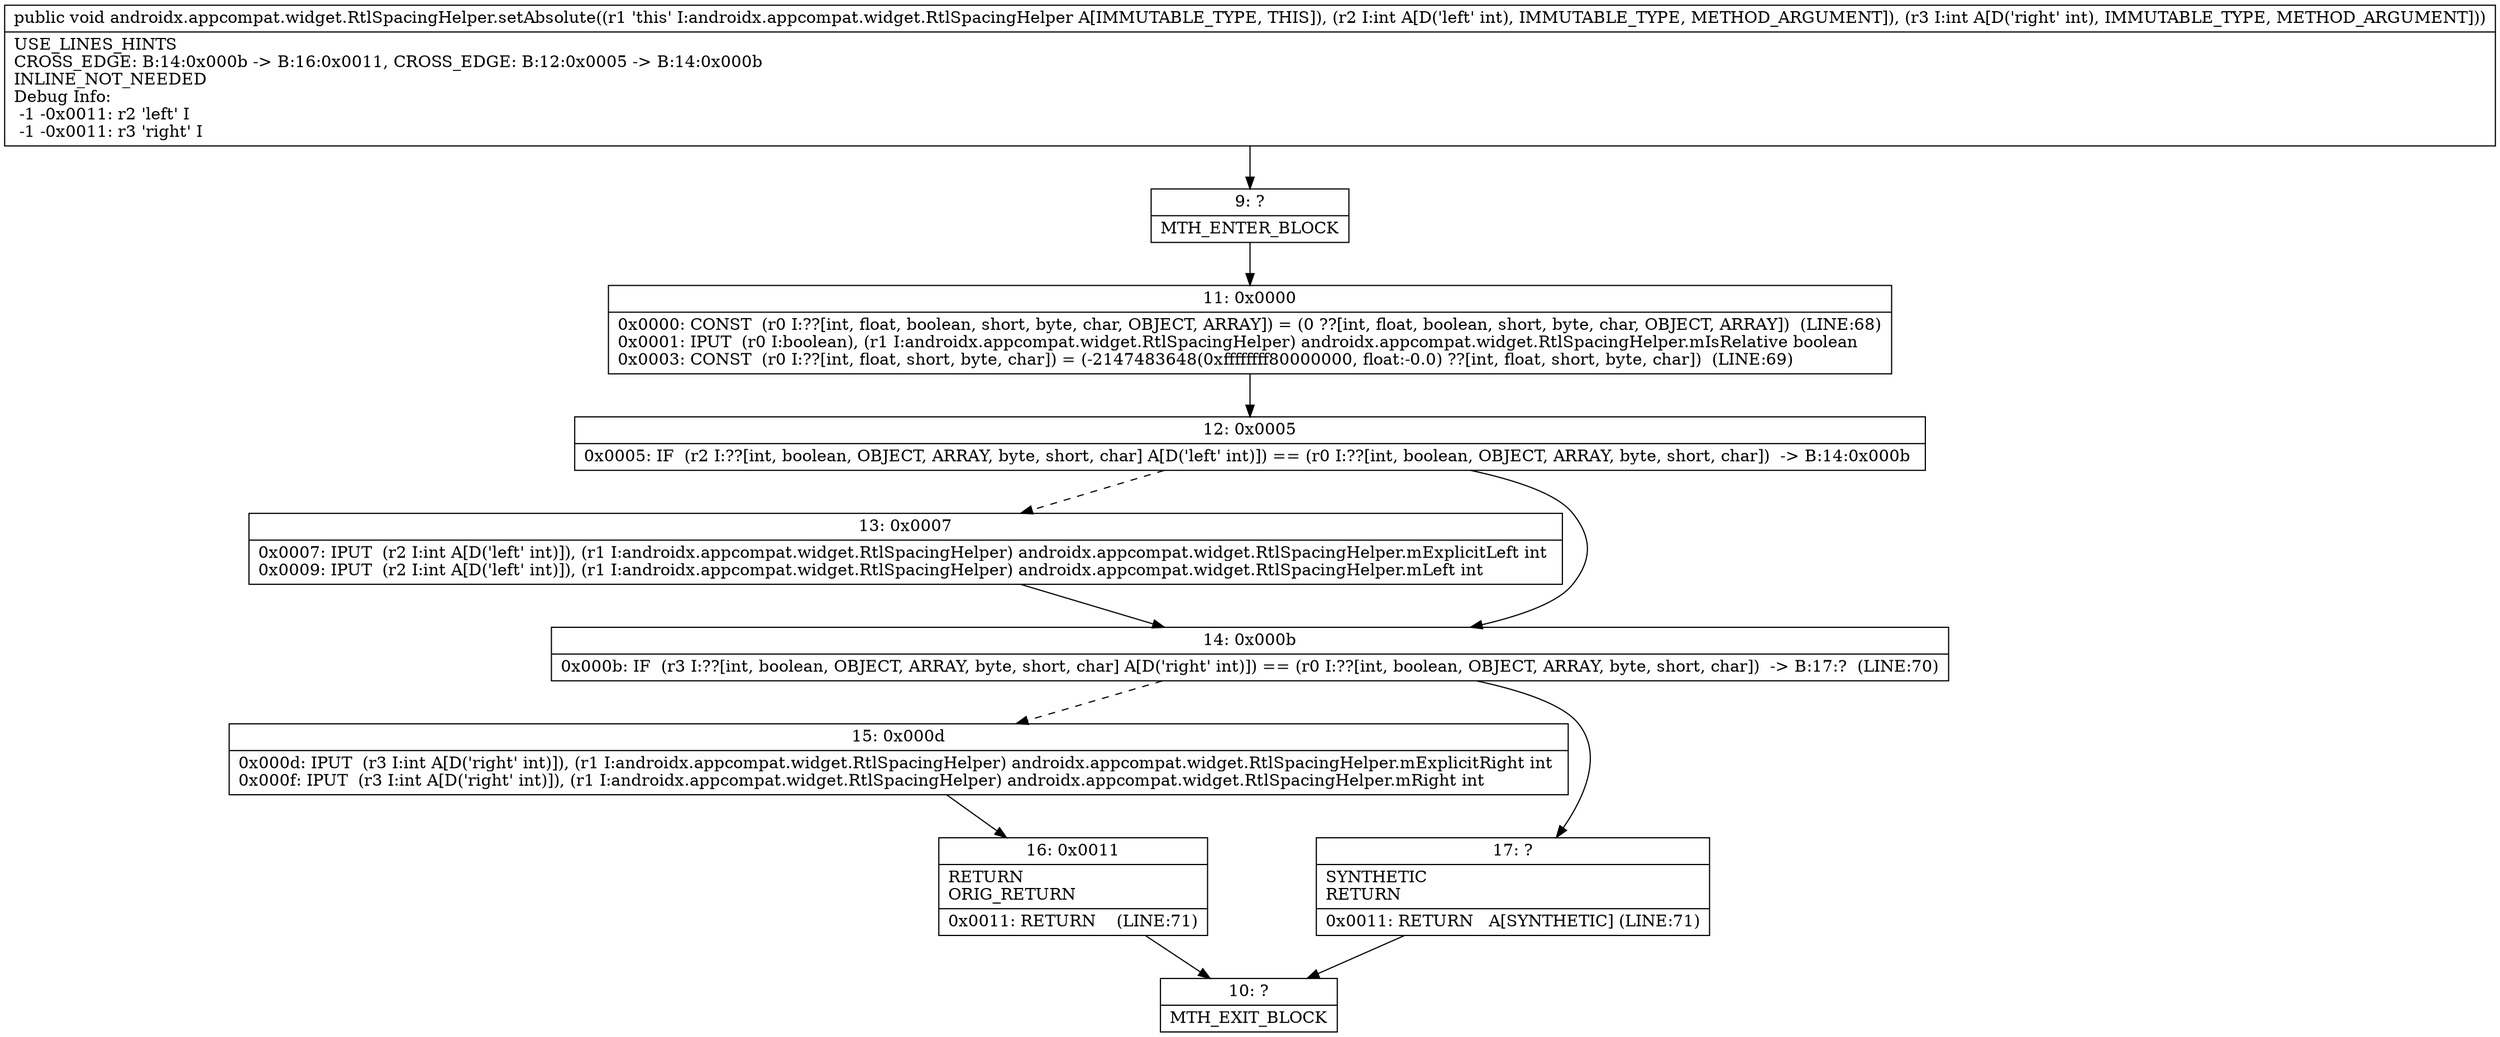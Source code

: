 digraph "CFG forandroidx.appcompat.widget.RtlSpacingHelper.setAbsolute(II)V" {
Node_9 [shape=record,label="{9\:\ ?|MTH_ENTER_BLOCK\l}"];
Node_11 [shape=record,label="{11\:\ 0x0000|0x0000: CONST  (r0 I:??[int, float, boolean, short, byte, char, OBJECT, ARRAY]) = (0 ??[int, float, boolean, short, byte, char, OBJECT, ARRAY])  (LINE:68)\l0x0001: IPUT  (r0 I:boolean), (r1 I:androidx.appcompat.widget.RtlSpacingHelper) androidx.appcompat.widget.RtlSpacingHelper.mIsRelative boolean \l0x0003: CONST  (r0 I:??[int, float, short, byte, char]) = (\-2147483648(0xffffffff80000000, float:\-0.0) ??[int, float, short, byte, char])  (LINE:69)\l}"];
Node_12 [shape=record,label="{12\:\ 0x0005|0x0005: IF  (r2 I:??[int, boolean, OBJECT, ARRAY, byte, short, char] A[D('left' int)]) == (r0 I:??[int, boolean, OBJECT, ARRAY, byte, short, char])  \-\> B:14:0x000b \l}"];
Node_13 [shape=record,label="{13\:\ 0x0007|0x0007: IPUT  (r2 I:int A[D('left' int)]), (r1 I:androidx.appcompat.widget.RtlSpacingHelper) androidx.appcompat.widget.RtlSpacingHelper.mExplicitLeft int \l0x0009: IPUT  (r2 I:int A[D('left' int)]), (r1 I:androidx.appcompat.widget.RtlSpacingHelper) androidx.appcompat.widget.RtlSpacingHelper.mLeft int \l}"];
Node_14 [shape=record,label="{14\:\ 0x000b|0x000b: IF  (r3 I:??[int, boolean, OBJECT, ARRAY, byte, short, char] A[D('right' int)]) == (r0 I:??[int, boolean, OBJECT, ARRAY, byte, short, char])  \-\> B:17:?  (LINE:70)\l}"];
Node_15 [shape=record,label="{15\:\ 0x000d|0x000d: IPUT  (r3 I:int A[D('right' int)]), (r1 I:androidx.appcompat.widget.RtlSpacingHelper) androidx.appcompat.widget.RtlSpacingHelper.mExplicitRight int \l0x000f: IPUT  (r3 I:int A[D('right' int)]), (r1 I:androidx.appcompat.widget.RtlSpacingHelper) androidx.appcompat.widget.RtlSpacingHelper.mRight int \l}"];
Node_16 [shape=record,label="{16\:\ 0x0011|RETURN\lORIG_RETURN\l|0x0011: RETURN    (LINE:71)\l}"];
Node_10 [shape=record,label="{10\:\ ?|MTH_EXIT_BLOCK\l}"];
Node_17 [shape=record,label="{17\:\ ?|SYNTHETIC\lRETURN\l|0x0011: RETURN   A[SYNTHETIC] (LINE:71)\l}"];
MethodNode[shape=record,label="{public void androidx.appcompat.widget.RtlSpacingHelper.setAbsolute((r1 'this' I:androidx.appcompat.widget.RtlSpacingHelper A[IMMUTABLE_TYPE, THIS]), (r2 I:int A[D('left' int), IMMUTABLE_TYPE, METHOD_ARGUMENT]), (r3 I:int A[D('right' int), IMMUTABLE_TYPE, METHOD_ARGUMENT]))  | USE_LINES_HINTS\lCROSS_EDGE: B:14:0x000b \-\> B:16:0x0011, CROSS_EDGE: B:12:0x0005 \-\> B:14:0x000b\lINLINE_NOT_NEEDED\lDebug Info:\l  \-1 \-0x0011: r2 'left' I\l  \-1 \-0x0011: r3 'right' I\l}"];
MethodNode -> Node_9;Node_9 -> Node_11;
Node_11 -> Node_12;
Node_12 -> Node_13[style=dashed];
Node_12 -> Node_14;
Node_13 -> Node_14;
Node_14 -> Node_15[style=dashed];
Node_14 -> Node_17;
Node_15 -> Node_16;
Node_16 -> Node_10;
Node_17 -> Node_10;
}

